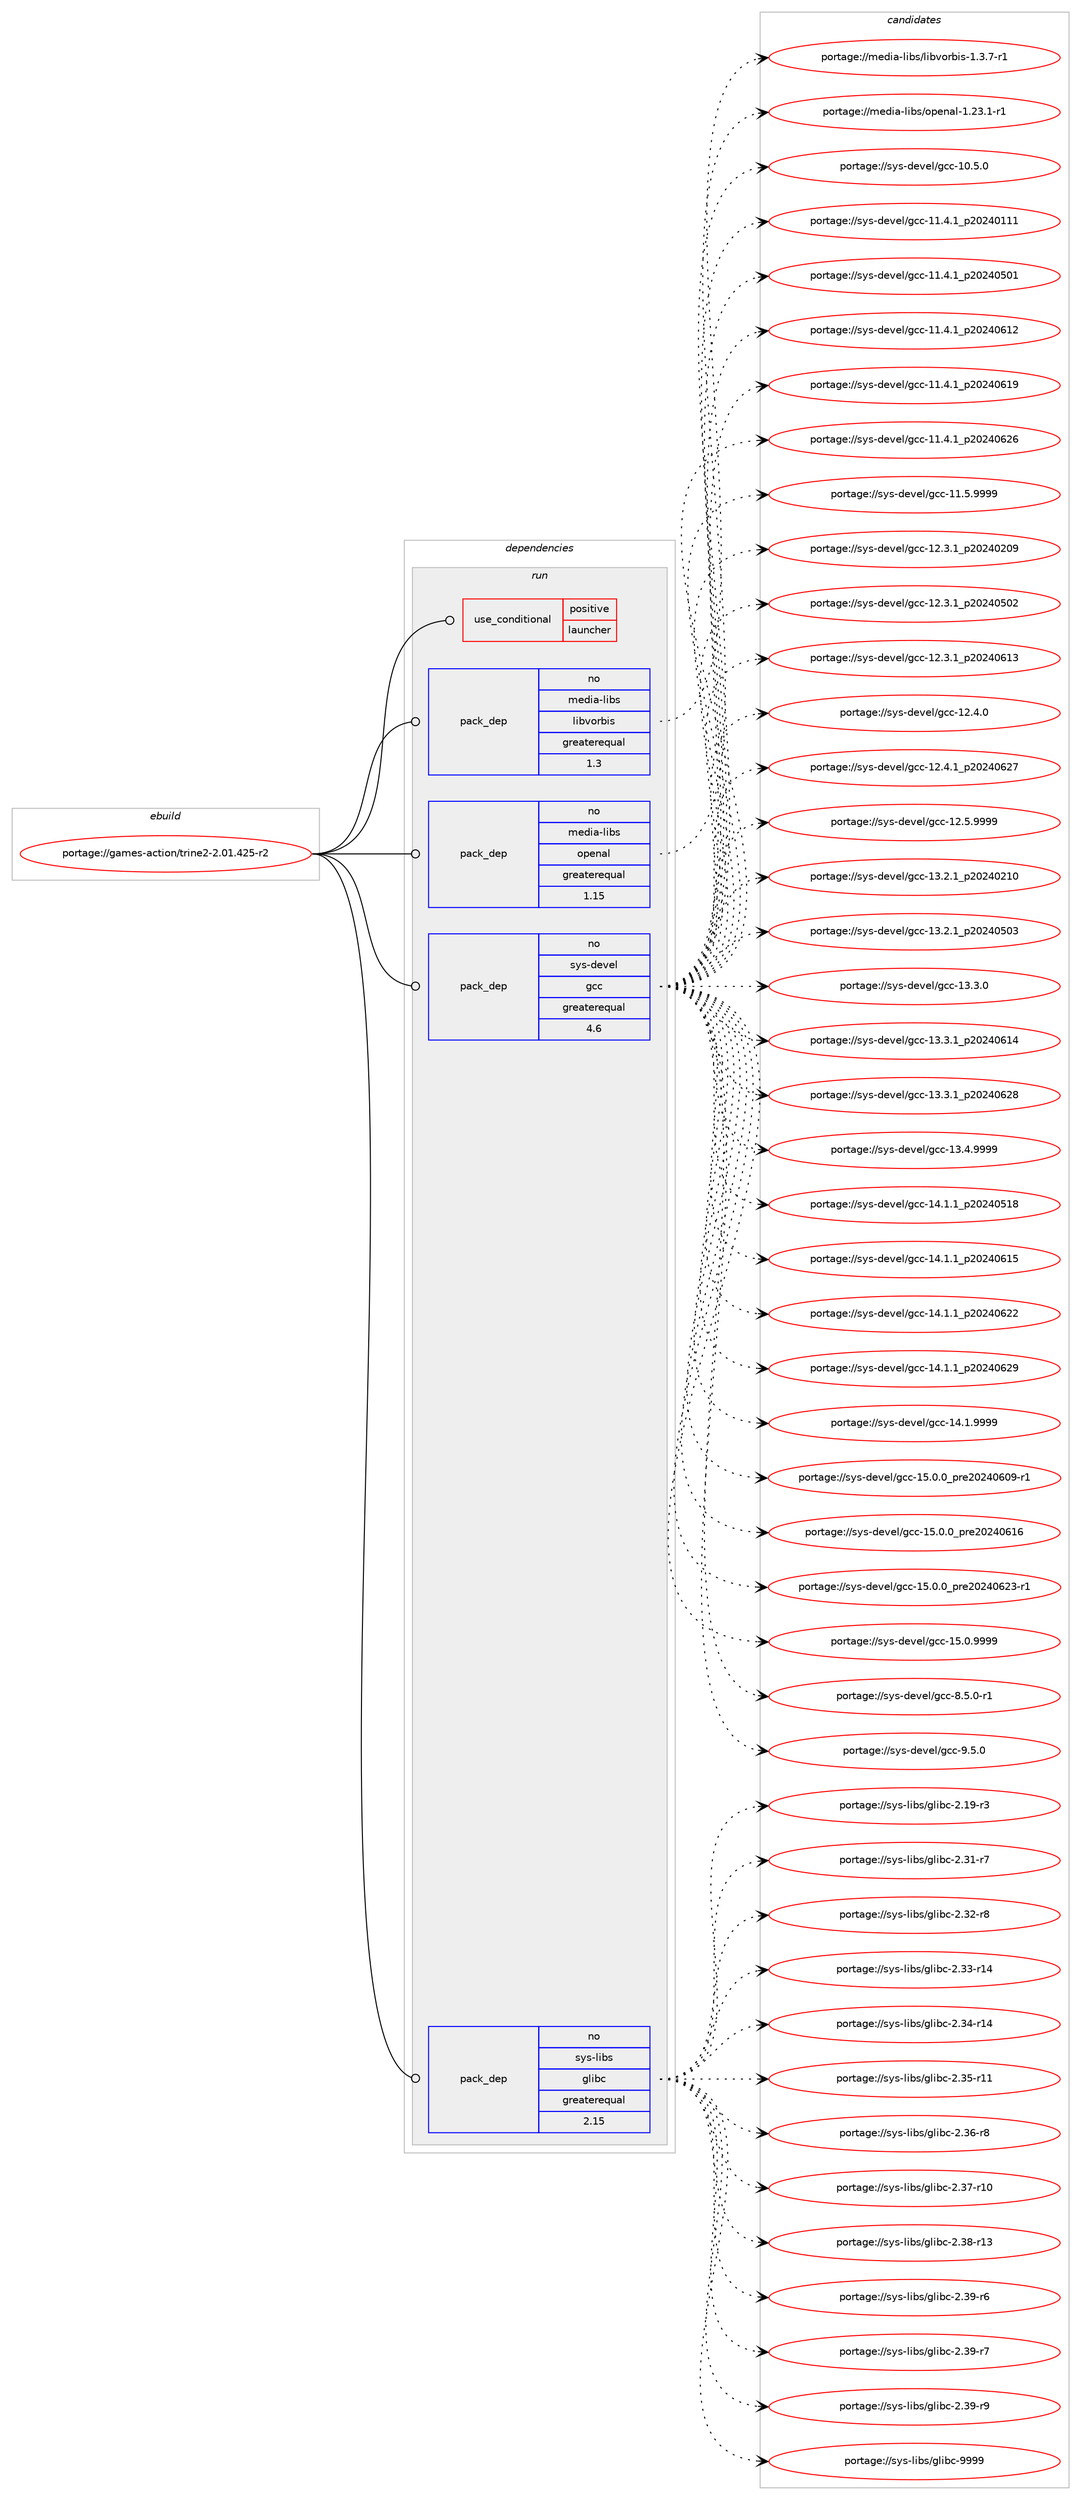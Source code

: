 digraph prolog {

# *************
# Graph options
# *************

newrank=true;
concentrate=true;
compound=true;
graph [rankdir=LR,fontname=Helvetica,fontsize=10,ranksep=1.5];#, ranksep=2.5, nodesep=0.2];
edge  [arrowhead=vee];
node  [fontname=Helvetica,fontsize=10];

# **********
# The ebuild
# **********

subgraph cluster_leftcol {
color=gray;
rank=same;
label=<<i>ebuild</i>>;
id [label="portage://games-action/trine2-2.01.425-r2", color=red, width=4, href="../games-action/trine2-2.01.425-r2.svg"];
}

# ****************
# The dependencies
# ****************

subgraph cluster_midcol {
color=gray;
label=<<i>dependencies</i>>;
subgraph cluster_compile {
fillcolor="#eeeeee";
style=filled;
label=<<i>compile</i>>;
# *** BEGIN UNKNOWN DEPENDENCY TYPE (TODO) ***
# id -> package_dependency(portage://games-action/trine2-2.01.425-r2,install,no,dev-util,desktop-file-utils,none,[,,],[],[])
# *** END UNKNOWN DEPENDENCY TYPE (TODO) ***

# *** BEGIN UNKNOWN DEPENDENCY TYPE (TODO) ***
# id -> package_dependency(portage://games-action/trine2-2.01.425-r2,install,no,x11-misc,shared-mime-info,none,[,,],[],[])
# *** END UNKNOWN DEPENDENCY TYPE (TODO) ***

}
subgraph cluster_compileandrun {
fillcolor="#eeeeee";
style=filled;
label=<<i>compile and run</i>>;
}
subgraph cluster_run {
fillcolor="#eeeeee";
style=filled;
label=<<i>run</i>>;
subgraph cond61426 {
dependency114169 [label=<<TABLE BORDER="0" CELLBORDER="1" CELLSPACING="0" CELLPADDING="4"><TR><TD ROWSPAN="3" CELLPADDING="10">use_conditional</TD></TR><TR><TD>positive</TD></TR><TR><TD>launcher</TD></TR></TABLE>>, shape=none, color=red];
# *** BEGIN UNKNOWN DEPENDENCY TYPE (TODO) ***
# dependency114169 -> package_dependency(portage://games-action/trine2-2.01.425-r2,run,no,dev-libs,expat,none,[,,],[],[use(enable(abi_x86_32),none)])
# *** END UNKNOWN DEPENDENCY TYPE (TODO) ***

# *** BEGIN UNKNOWN DEPENDENCY TYPE (TODO) ***
# dependency114169 -> package_dependency(portage://games-action/trine2-2.01.425-r2,run,no,dev-libs,glib,none,[,,],[slot(2)],[use(enable(abi_x86_32),none)])
# *** END UNKNOWN DEPENDENCY TYPE (TODO) ***

# *** BEGIN UNKNOWN DEPENDENCY TYPE (TODO) ***
# dependency114169 -> package_dependency(portage://games-action/trine2-2.01.425-r2,run,no,media-libs,libpng-compat,none,[,,],[slot(1.2)],[use(enable(abi_x86_32),none)])
# *** END UNKNOWN DEPENDENCY TYPE (TODO) ***

# *** BEGIN UNKNOWN DEPENDENCY TYPE (TODO) ***
# dependency114169 -> package_dependency(portage://games-action/trine2-2.01.425-r2,run,no,sys-apps,dbus,none,[,,],[],[use(enable(abi_x86_32),none)])
# *** END UNKNOWN DEPENDENCY TYPE (TODO) ***

# *** BEGIN UNKNOWN DEPENDENCY TYPE (TODO) ***
# dependency114169 -> package_dependency(portage://games-action/trine2-2.01.425-r2,run,no,sys-apps,util-linux,none,[,,],[],[use(enable(abi_x86_32),none)])
# *** END UNKNOWN DEPENDENCY TYPE (TODO) ***

# *** BEGIN UNKNOWN DEPENDENCY TYPE (TODO) ***
# dependency114169 -> package_dependency(portage://games-action/trine2-2.01.425-r2,run,no,x11-libs,gdk-pixbuf,none,[,,],[slot(2)],[use(enable(abi_x86_32),none)])
# *** END UNKNOWN DEPENDENCY TYPE (TODO) ***

# *** BEGIN UNKNOWN DEPENDENCY TYPE (TODO) ***
# dependency114169 -> package_dependency(portage://games-action/trine2-2.01.425-r2,run,no,x11-libs,gtk+,none,[,,],[slot(2)],[use(enable(abi_x86_32),none)])
# *** END UNKNOWN DEPENDENCY TYPE (TODO) ***

# *** BEGIN UNKNOWN DEPENDENCY TYPE (TODO) ***
# dependency114169 -> package_dependency(portage://games-action/trine2-2.01.425-r2,run,no,x11-libs,libX11,none,[,,],[],[use(enable(abi_x86_32),none)])
# *** END UNKNOWN DEPENDENCY TYPE (TODO) ***

# *** BEGIN UNKNOWN DEPENDENCY TYPE (TODO) ***
# dependency114169 -> package_dependency(portage://games-action/trine2-2.01.425-r2,run,no,x11-libs,pango,none,[,,],[],[use(enable(abi_x86_32),none),use(enable(X),none)])
# *** END UNKNOWN DEPENDENCY TYPE (TODO) ***

}
id:e -> dependency114169:w [weight=20,style="solid",arrowhead="odot"];
# *** BEGIN UNKNOWN DEPENDENCY TYPE (TODO) ***
# id -> package_dependency(portage://games-action/trine2-2.01.425-r2,run,no,media-gfx,nvidia-cg-toolkit,none,[,,],[],[use(enable(abi_x86_32),none)])
# *** END UNKNOWN DEPENDENCY TYPE (TODO) ***

# *** BEGIN UNKNOWN DEPENDENCY TYPE (TODO) ***
# id -> package_dependency(portage://games-action/trine2-2.01.425-r2,run,no,media-libs,alsa-lib,none,[,,],[],[use(enable(abi_x86_32),none)])
# *** END UNKNOWN DEPENDENCY TYPE (TODO) ***

# *** BEGIN UNKNOWN DEPENDENCY TYPE (TODO) ***
# id -> package_dependency(portage://games-action/trine2-2.01.425-r2,run,no,media-libs,freetype,none,[,,],[slot(2)],[use(enable(abi_x86_32),none)])
# *** END UNKNOWN DEPENDENCY TYPE (TODO) ***

# *** BEGIN UNKNOWN DEPENDENCY TYPE (TODO) ***
# id -> package_dependency(portage://games-action/trine2-2.01.425-r2,run,no,media-libs,libogg,none,[,,],[],[use(enable(abi_x86_32),none)])
# *** END UNKNOWN DEPENDENCY TYPE (TODO) ***

subgraph pack51283 {
dependency114170 [label=<<TABLE BORDER="0" CELLBORDER="1" CELLSPACING="0" CELLPADDING="4" WIDTH="220"><TR><TD ROWSPAN="6" CELLPADDING="30">pack_dep</TD></TR><TR><TD WIDTH="110">no</TD></TR><TR><TD>media-libs</TD></TR><TR><TD>libvorbis</TD></TR><TR><TD>greaterequal</TD></TR><TR><TD>1.3</TD></TR></TABLE>>, shape=none, color=blue];
}
id:e -> dependency114170:w [weight=20,style="solid",arrowhead="odot"];
subgraph pack51284 {
dependency114171 [label=<<TABLE BORDER="0" CELLBORDER="1" CELLSPACING="0" CELLPADDING="4" WIDTH="220"><TR><TD ROWSPAN="6" CELLPADDING="30">pack_dep</TD></TR><TR><TD WIDTH="110">no</TD></TR><TR><TD>media-libs</TD></TR><TR><TD>openal</TD></TR><TR><TD>greaterequal</TD></TR><TR><TD>1.15</TD></TR></TABLE>>, shape=none, color=blue];
}
id:e -> dependency114171:w [weight=20,style="solid",arrowhead="odot"];
subgraph pack51285 {
dependency114172 [label=<<TABLE BORDER="0" CELLBORDER="1" CELLSPACING="0" CELLPADDING="4" WIDTH="220"><TR><TD ROWSPAN="6" CELLPADDING="30">pack_dep</TD></TR><TR><TD WIDTH="110">no</TD></TR><TR><TD>sys-devel</TD></TR><TR><TD>gcc</TD></TR><TR><TD>greaterequal</TD></TR><TR><TD>4.6</TD></TR></TABLE>>, shape=none, color=blue];
}
id:e -> dependency114172:w [weight=20,style="solid",arrowhead="odot"];
subgraph pack51286 {
dependency114173 [label=<<TABLE BORDER="0" CELLBORDER="1" CELLSPACING="0" CELLPADDING="4" WIDTH="220"><TR><TD ROWSPAN="6" CELLPADDING="30">pack_dep</TD></TR><TR><TD WIDTH="110">no</TD></TR><TR><TD>sys-libs</TD></TR><TR><TD>glibc</TD></TR><TR><TD>greaterequal</TD></TR><TR><TD>2.15</TD></TR></TABLE>>, shape=none, color=blue];
}
id:e -> dependency114173:w [weight=20,style="solid",arrowhead="odot"];
# *** BEGIN UNKNOWN DEPENDENCY TYPE (TODO) ***
# id -> package_dependency(portage://games-action/trine2-2.01.425-r2,run,no,sys-libs,zlib,none,[,,],[],[use(enable(abi_x86_32),none)])
# *** END UNKNOWN DEPENDENCY TYPE (TODO) ***

# *** BEGIN UNKNOWN DEPENDENCY TYPE (TODO) ***
# id -> package_dependency(portage://games-action/trine2-2.01.425-r2,run,no,virtual,glu,none,[,,],[],[use(enable(abi_x86_32),none)])
# *** END UNKNOWN DEPENDENCY TYPE (TODO) ***

# *** BEGIN UNKNOWN DEPENDENCY TYPE (TODO) ***
# id -> package_dependency(portage://games-action/trine2-2.01.425-r2,run,no,virtual,opengl,none,[,,],[],[use(enable(abi_x86_32),none)])
# *** END UNKNOWN DEPENDENCY TYPE (TODO) ***

}
}

# **************
# The candidates
# **************

subgraph cluster_choices {
rank=same;
color=gray;
label=<<i>candidates</i>>;

subgraph choice51283 {
color=black;
nodesep=1;
choice1091011001059745108105981154710810598118111114981051154549465146554511449 [label="portage://media-libs/libvorbis-1.3.7-r1", color=red, width=4,href="../media-libs/libvorbis-1.3.7-r1.svg"];
dependency114170:e -> choice1091011001059745108105981154710810598118111114981051154549465146554511449:w [style=dotted,weight="100"];
}
subgraph choice51284 {
color=black;
nodesep=1;
choice1091011001059745108105981154711111210111097108454946505146494511449 [label="portage://media-libs/openal-1.23.1-r1", color=red, width=4,href="../media-libs/openal-1.23.1-r1.svg"];
dependency114171:e -> choice1091011001059745108105981154711111210111097108454946505146494511449:w [style=dotted,weight="100"];
}
subgraph choice51285 {
color=black;
nodesep=1;
choice1151211154510010111810110847103999945494846534648 [label="portage://sys-devel/gcc-10.5.0", color=red, width=4,href="../sys-devel/gcc-10.5.0.svg"];
choice1151211154510010111810110847103999945494946524649951125048505248494949 [label="portage://sys-devel/gcc-11.4.1_p20240111", color=red, width=4,href="../sys-devel/gcc-11.4.1_p20240111.svg"];
choice1151211154510010111810110847103999945494946524649951125048505248534849 [label="portage://sys-devel/gcc-11.4.1_p20240501", color=red, width=4,href="../sys-devel/gcc-11.4.1_p20240501.svg"];
choice1151211154510010111810110847103999945494946524649951125048505248544950 [label="portage://sys-devel/gcc-11.4.1_p20240612", color=red, width=4,href="../sys-devel/gcc-11.4.1_p20240612.svg"];
choice1151211154510010111810110847103999945494946524649951125048505248544957 [label="portage://sys-devel/gcc-11.4.1_p20240619", color=red, width=4,href="../sys-devel/gcc-11.4.1_p20240619.svg"];
choice1151211154510010111810110847103999945494946524649951125048505248545054 [label="portage://sys-devel/gcc-11.4.1_p20240626", color=red, width=4,href="../sys-devel/gcc-11.4.1_p20240626.svg"];
choice1151211154510010111810110847103999945494946534657575757 [label="portage://sys-devel/gcc-11.5.9999", color=red, width=4,href="../sys-devel/gcc-11.5.9999.svg"];
choice1151211154510010111810110847103999945495046514649951125048505248504857 [label="portage://sys-devel/gcc-12.3.1_p20240209", color=red, width=4,href="../sys-devel/gcc-12.3.1_p20240209.svg"];
choice1151211154510010111810110847103999945495046514649951125048505248534850 [label="portage://sys-devel/gcc-12.3.1_p20240502", color=red, width=4,href="../sys-devel/gcc-12.3.1_p20240502.svg"];
choice1151211154510010111810110847103999945495046514649951125048505248544951 [label="portage://sys-devel/gcc-12.3.1_p20240613", color=red, width=4,href="../sys-devel/gcc-12.3.1_p20240613.svg"];
choice1151211154510010111810110847103999945495046524648 [label="portage://sys-devel/gcc-12.4.0", color=red, width=4,href="../sys-devel/gcc-12.4.0.svg"];
choice1151211154510010111810110847103999945495046524649951125048505248545055 [label="portage://sys-devel/gcc-12.4.1_p20240627", color=red, width=4,href="../sys-devel/gcc-12.4.1_p20240627.svg"];
choice1151211154510010111810110847103999945495046534657575757 [label="portage://sys-devel/gcc-12.5.9999", color=red, width=4,href="../sys-devel/gcc-12.5.9999.svg"];
choice1151211154510010111810110847103999945495146504649951125048505248504948 [label="portage://sys-devel/gcc-13.2.1_p20240210", color=red, width=4,href="../sys-devel/gcc-13.2.1_p20240210.svg"];
choice1151211154510010111810110847103999945495146504649951125048505248534851 [label="portage://sys-devel/gcc-13.2.1_p20240503", color=red, width=4,href="../sys-devel/gcc-13.2.1_p20240503.svg"];
choice1151211154510010111810110847103999945495146514648 [label="portage://sys-devel/gcc-13.3.0", color=red, width=4,href="../sys-devel/gcc-13.3.0.svg"];
choice1151211154510010111810110847103999945495146514649951125048505248544952 [label="portage://sys-devel/gcc-13.3.1_p20240614", color=red, width=4,href="../sys-devel/gcc-13.3.1_p20240614.svg"];
choice1151211154510010111810110847103999945495146514649951125048505248545056 [label="portage://sys-devel/gcc-13.3.1_p20240628", color=red, width=4,href="../sys-devel/gcc-13.3.1_p20240628.svg"];
choice1151211154510010111810110847103999945495146524657575757 [label="portage://sys-devel/gcc-13.4.9999", color=red, width=4,href="../sys-devel/gcc-13.4.9999.svg"];
choice1151211154510010111810110847103999945495246494649951125048505248534956 [label="portage://sys-devel/gcc-14.1.1_p20240518", color=red, width=4,href="../sys-devel/gcc-14.1.1_p20240518.svg"];
choice1151211154510010111810110847103999945495246494649951125048505248544953 [label="portage://sys-devel/gcc-14.1.1_p20240615", color=red, width=4,href="../sys-devel/gcc-14.1.1_p20240615.svg"];
choice1151211154510010111810110847103999945495246494649951125048505248545050 [label="portage://sys-devel/gcc-14.1.1_p20240622", color=red, width=4,href="../sys-devel/gcc-14.1.1_p20240622.svg"];
choice1151211154510010111810110847103999945495246494649951125048505248545057 [label="portage://sys-devel/gcc-14.1.1_p20240629", color=red, width=4,href="../sys-devel/gcc-14.1.1_p20240629.svg"];
choice1151211154510010111810110847103999945495246494657575757 [label="portage://sys-devel/gcc-14.1.9999", color=red, width=4,href="../sys-devel/gcc-14.1.9999.svg"];
choice11512111545100101118101108471039999454953464846489511211410150485052485448574511449 [label="portage://sys-devel/gcc-15.0.0_pre20240609-r1", color=red, width=4,href="../sys-devel/gcc-15.0.0_pre20240609-r1.svg"];
choice1151211154510010111810110847103999945495346484648951121141015048505248544954 [label="portage://sys-devel/gcc-15.0.0_pre20240616", color=red, width=4,href="../sys-devel/gcc-15.0.0_pre20240616.svg"];
choice11512111545100101118101108471039999454953464846489511211410150485052485450514511449 [label="portage://sys-devel/gcc-15.0.0_pre20240623-r1", color=red, width=4,href="../sys-devel/gcc-15.0.0_pre20240623-r1.svg"];
choice1151211154510010111810110847103999945495346484657575757 [label="portage://sys-devel/gcc-15.0.9999", color=red, width=4,href="../sys-devel/gcc-15.0.9999.svg"];
choice115121115451001011181011084710399994556465346484511449 [label="portage://sys-devel/gcc-8.5.0-r1", color=red, width=4,href="../sys-devel/gcc-8.5.0-r1.svg"];
choice11512111545100101118101108471039999455746534648 [label="portage://sys-devel/gcc-9.5.0", color=red, width=4,href="../sys-devel/gcc-9.5.0.svg"];
dependency114172:e -> choice1151211154510010111810110847103999945494846534648:w [style=dotted,weight="100"];
dependency114172:e -> choice1151211154510010111810110847103999945494946524649951125048505248494949:w [style=dotted,weight="100"];
dependency114172:e -> choice1151211154510010111810110847103999945494946524649951125048505248534849:w [style=dotted,weight="100"];
dependency114172:e -> choice1151211154510010111810110847103999945494946524649951125048505248544950:w [style=dotted,weight="100"];
dependency114172:e -> choice1151211154510010111810110847103999945494946524649951125048505248544957:w [style=dotted,weight="100"];
dependency114172:e -> choice1151211154510010111810110847103999945494946524649951125048505248545054:w [style=dotted,weight="100"];
dependency114172:e -> choice1151211154510010111810110847103999945494946534657575757:w [style=dotted,weight="100"];
dependency114172:e -> choice1151211154510010111810110847103999945495046514649951125048505248504857:w [style=dotted,weight="100"];
dependency114172:e -> choice1151211154510010111810110847103999945495046514649951125048505248534850:w [style=dotted,weight="100"];
dependency114172:e -> choice1151211154510010111810110847103999945495046514649951125048505248544951:w [style=dotted,weight="100"];
dependency114172:e -> choice1151211154510010111810110847103999945495046524648:w [style=dotted,weight="100"];
dependency114172:e -> choice1151211154510010111810110847103999945495046524649951125048505248545055:w [style=dotted,weight="100"];
dependency114172:e -> choice1151211154510010111810110847103999945495046534657575757:w [style=dotted,weight="100"];
dependency114172:e -> choice1151211154510010111810110847103999945495146504649951125048505248504948:w [style=dotted,weight="100"];
dependency114172:e -> choice1151211154510010111810110847103999945495146504649951125048505248534851:w [style=dotted,weight="100"];
dependency114172:e -> choice1151211154510010111810110847103999945495146514648:w [style=dotted,weight="100"];
dependency114172:e -> choice1151211154510010111810110847103999945495146514649951125048505248544952:w [style=dotted,weight="100"];
dependency114172:e -> choice1151211154510010111810110847103999945495146514649951125048505248545056:w [style=dotted,weight="100"];
dependency114172:e -> choice1151211154510010111810110847103999945495146524657575757:w [style=dotted,weight="100"];
dependency114172:e -> choice1151211154510010111810110847103999945495246494649951125048505248534956:w [style=dotted,weight="100"];
dependency114172:e -> choice1151211154510010111810110847103999945495246494649951125048505248544953:w [style=dotted,weight="100"];
dependency114172:e -> choice1151211154510010111810110847103999945495246494649951125048505248545050:w [style=dotted,weight="100"];
dependency114172:e -> choice1151211154510010111810110847103999945495246494649951125048505248545057:w [style=dotted,weight="100"];
dependency114172:e -> choice1151211154510010111810110847103999945495246494657575757:w [style=dotted,weight="100"];
dependency114172:e -> choice11512111545100101118101108471039999454953464846489511211410150485052485448574511449:w [style=dotted,weight="100"];
dependency114172:e -> choice1151211154510010111810110847103999945495346484648951121141015048505248544954:w [style=dotted,weight="100"];
dependency114172:e -> choice11512111545100101118101108471039999454953464846489511211410150485052485450514511449:w [style=dotted,weight="100"];
dependency114172:e -> choice1151211154510010111810110847103999945495346484657575757:w [style=dotted,weight="100"];
dependency114172:e -> choice115121115451001011181011084710399994556465346484511449:w [style=dotted,weight="100"];
dependency114172:e -> choice11512111545100101118101108471039999455746534648:w [style=dotted,weight="100"];
}
subgraph choice51286 {
color=black;
nodesep=1;
choice115121115451081059811547103108105989945504649574511451 [label="portage://sys-libs/glibc-2.19-r3", color=red, width=4,href="../sys-libs/glibc-2.19-r3.svg"];
choice115121115451081059811547103108105989945504651494511455 [label="portage://sys-libs/glibc-2.31-r7", color=red, width=4,href="../sys-libs/glibc-2.31-r7.svg"];
choice115121115451081059811547103108105989945504651504511456 [label="portage://sys-libs/glibc-2.32-r8", color=red, width=4,href="../sys-libs/glibc-2.32-r8.svg"];
choice11512111545108105981154710310810598994550465151451144952 [label="portage://sys-libs/glibc-2.33-r14", color=red, width=4,href="../sys-libs/glibc-2.33-r14.svg"];
choice11512111545108105981154710310810598994550465152451144952 [label="portage://sys-libs/glibc-2.34-r14", color=red, width=4,href="../sys-libs/glibc-2.34-r14.svg"];
choice11512111545108105981154710310810598994550465153451144949 [label="portage://sys-libs/glibc-2.35-r11", color=red, width=4,href="../sys-libs/glibc-2.35-r11.svg"];
choice115121115451081059811547103108105989945504651544511456 [label="portage://sys-libs/glibc-2.36-r8", color=red, width=4,href="../sys-libs/glibc-2.36-r8.svg"];
choice11512111545108105981154710310810598994550465155451144948 [label="portage://sys-libs/glibc-2.37-r10", color=red, width=4,href="../sys-libs/glibc-2.37-r10.svg"];
choice11512111545108105981154710310810598994550465156451144951 [label="portage://sys-libs/glibc-2.38-r13", color=red, width=4,href="../sys-libs/glibc-2.38-r13.svg"];
choice115121115451081059811547103108105989945504651574511454 [label="portage://sys-libs/glibc-2.39-r6", color=red, width=4,href="../sys-libs/glibc-2.39-r6.svg"];
choice115121115451081059811547103108105989945504651574511455 [label="portage://sys-libs/glibc-2.39-r7", color=red, width=4,href="../sys-libs/glibc-2.39-r7.svg"];
choice115121115451081059811547103108105989945504651574511457 [label="portage://sys-libs/glibc-2.39-r9", color=red, width=4,href="../sys-libs/glibc-2.39-r9.svg"];
choice11512111545108105981154710310810598994557575757 [label="portage://sys-libs/glibc-9999", color=red, width=4,href="../sys-libs/glibc-9999.svg"];
dependency114173:e -> choice115121115451081059811547103108105989945504649574511451:w [style=dotted,weight="100"];
dependency114173:e -> choice115121115451081059811547103108105989945504651494511455:w [style=dotted,weight="100"];
dependency114173:e -> choice115121115451081059811547103108105989945504651504511456:w [style=dotted,weight="100"];
dependency114173:e -> choice11512111545108105981154710310810598994550465151451144952:w [style=dotted,weight="100"];
dependency114173:e -> choice11512111545108105981154710310810598994550465152451144952:w [style=dotted,weight="100"];
dependency114173:e -> choice11512111545108105981154710310810598994550465153451144949:w [style=dotted,weight="100"];
dependency114173:e -> choice115121115451081059811547103108105989945504651544511456:w [style=dotted,weight="100"];
dependency114173:e -> choice11512111545108105981154710310810598994550465155451144948:w [style=dotted,weight="100"];
dependency114173:e -> choice11512111545108105981154710310810598994550465156451144951:w [style=dotted,weight="100"];
dependency114173:e -> choice115121115451081059811547103108105989945504651574511454:w [style=dotted,weight="100"];
dependency114173:e -> choice115121115451081059811547103108105989945504651574511455:w [style=dotted,weight="100"];
dependency114173:e -> choice115121115451081059811547103108105989945504651574511457:w [style=dotted,weight="100"];
dependency114173:e -> choice11512111545108105981154710310810598994557575757:w [style=dotted,weight="100"];
}
}

}
